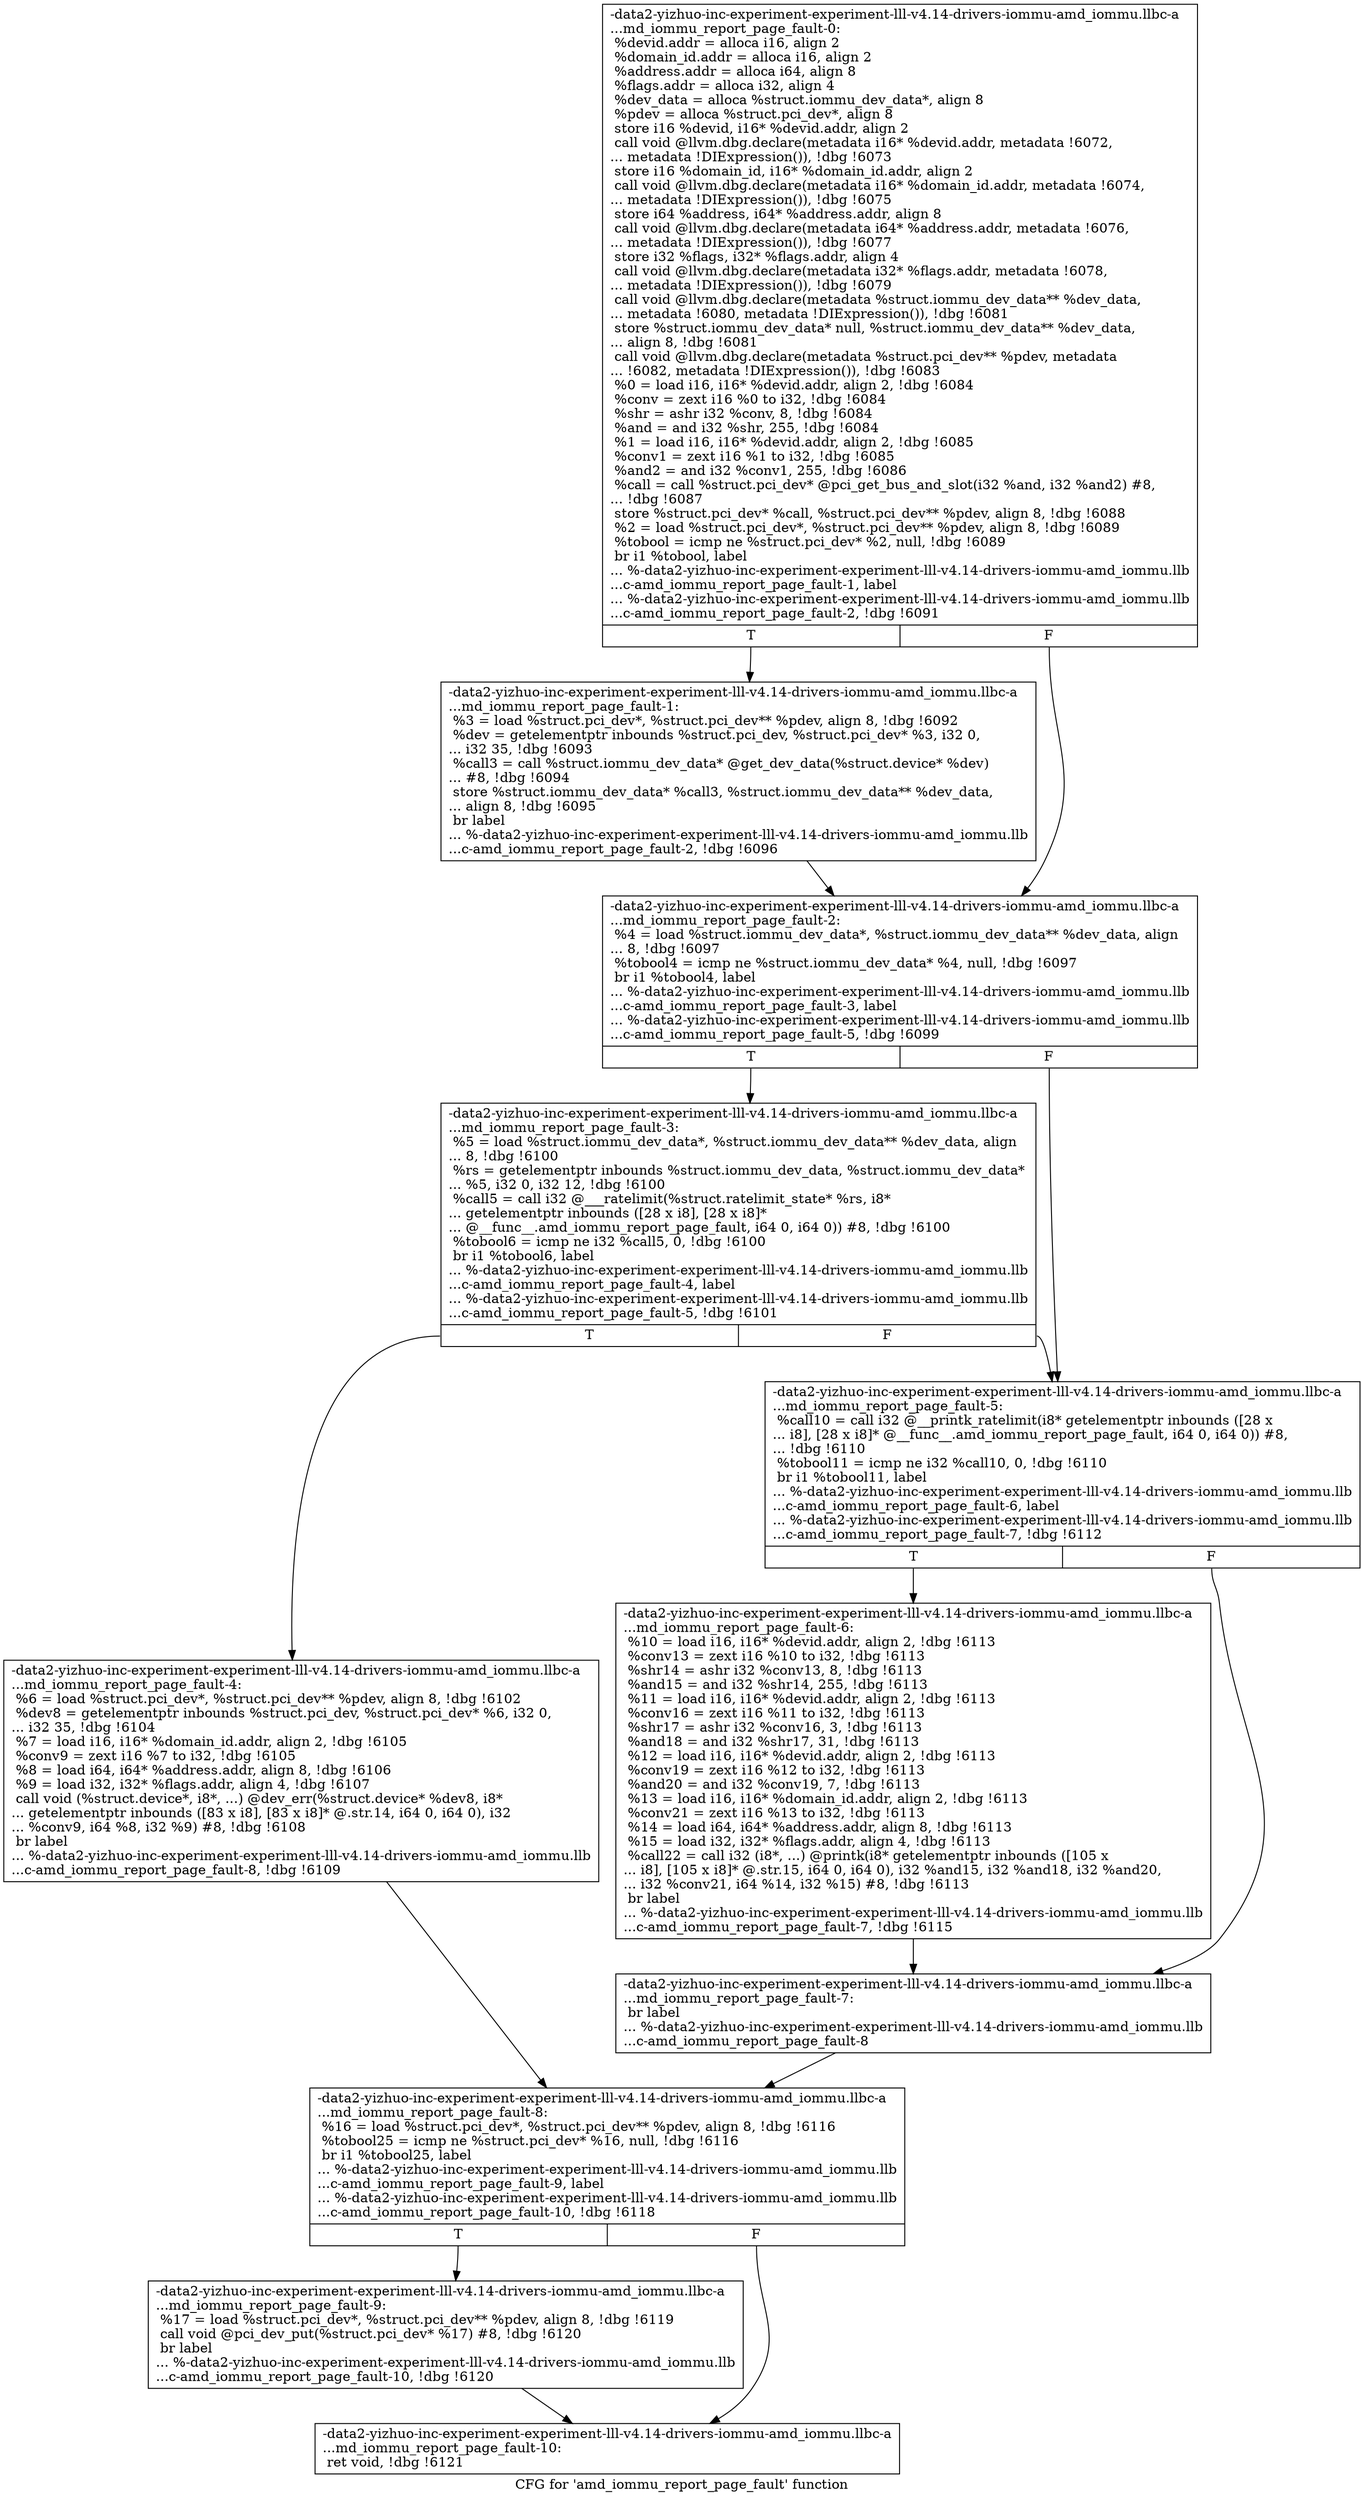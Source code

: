 digraph "CFG for 'amd_iommu_report_page_fault' function" {
	label="CFG for 'amd_iommu_report_page_fault' function";

	Node0x561b94743bb0 [shape=record,label="{-data2-yizhuo-inc-experiment-experiment-lll-v4.14-drivers-iommu-amd_iommu.llbc-a\l...md_iommu_report_page_fault-0:\l  %devid.addr = alloca i16, align 2\l  %domain_id.addr = alloca i16, align 2\l  %address.addr = alloca i64, align 8\l  %flags.addr = alloca i32, align 4\l  %dev_data = alloca %struct.iommu_dev_data*, align 8\l  %pdev = alloca %struct.pci_dev*, align 8\l  store i16 %devid, i16* %devid.addr, align 2\l  call void @llvm.dbg.declare(metadata i16* %devid.addr, metadata !6072,\l... metadata !DIExpression()), !dbg !6073\l  store i16 %domain_id, i16* %domain_id.addr, align 2\l  call void @llvm.dbg.declare(metadata i16* %domain_id.addr, metadata !6074,\l... metadata !DIExpression()), !dbg !6075\l  store i64 %address, i64* %address.addr, align 8\l  call void @llvm.dbg.declare(metadata i64* %address.addr, metadata !6076,\l... metadata !DIExpression()), !dbg !6077\l  store i32 %flags, i32* %flags.addr, align 4\l  call void @llvm.dbg.declare(metadata i32* %flags.addr, metadata !6078,\l... metadata !DIExpression()), !dbg !6079\l  call void @llvm.dbg.declare(metadata %struct.iommu_dev_data** %dev_data,\l... metadata !6080, metadata !DIExpression()), !dbg !6081\l  store %struct.iommu_dev_data* null, %struct.iommu_dev_data** %dev_data,\l... align 8, !dbg !6081\l  call void @llvm.dbg.declare(metadata %struct.pci_dev** %pdev, metadata\l... !6082, metadata !DIExpression()), !dbg !6083\l  %0 = load i16, i16* %devid.addr, align 2, !dbg !6084\l  %conv = zext i16 %0 to i32, !dbg !6084\l  %shr = ashr i32 %conv, 8, !dbg !6084\l  %and = and i32 %shr, 255, !dbg !6084\l  %1 = load i16, i16* %devid.addr, align 2, !dbg !6085\l  %conv1 = zext i16 %1 to i32, !dbg !6085\l  %and2 = and i32 %conv1, 255, !dbg !6086\l  %call = call %struct.pci_dev* @pci_get_bus_and_slot(i32 %and, i32 %and2) #8,\l... !dbg !6087\l  store %struct.pci_dev* %call, %struct.pci_dev** %pdev, align 8, !dbg !6088\l  %2 = load %struct.pci_dev*, %struct.pci_dev** %pdev, align 8, !dbg !6089\l  %tobool = icmp ne %struct.pci_dev* %2, null, !dbg !6089\l  br i1 %tobool, label\l... %-data2-yizhuo-inc-experiment-experiment-lll-v4.14-drivers-iommu-amd_iommu.llb\l...c-amd_iommu_report_page_fault-1, label\l... %-data2-yizhuo-inc-experiment-experiment-lll-v4.14-drivers-iommu-amd_iommu.llb\l...c-amd_iommu_report_page_fault-2, !dbg !6091\l|{<s0>T|<s1>F}}"];
	Node0x561b94743bb0:s0 -> Node0x561b94745710;
	Node0x561b94743bb0:s1 -> Node0x561b94745760;
	Node0x561b94745710 [shape=record,label="{-data2-yizhuo-inc-experiment-experiment-lll-v4.14-drivers-iommu-amd_iommu.llbc-a\l...md_iommu_report_page_fault-1: \l  %3 = load %struct.pci_dev*, %struct.pci_dev** %pdev, align 8, !dbg !6092\l  %dev = getelementptr inbounds %struct.pci_dev, %struct.pci_dev* %3, i32 0,\l... i32 35, !dbg !6093\l  %call3 = call %struct.iommu_dev_data* @get_dev_data(%struct.device* %dev)\l... #8, !dbg !6094\l  store %struct.iommu_dev_data* %call3, %struct.iommu_dev_data** %dev_data,\l... align 8, !dbg !6095\l  br label\l... %-data2-yizhuo-inc-experiment-experiment-lll-v4.14-drivers-iommu-amd_iommu.llb\l...c-amd_iommu_report_page_fault-2, !dbg !6096\l}"];
	Node0x561b94745710 -> Node0x561b94745760;
	Node0x561b94745760 [shape=record,label="{-data2-yizhuo-inc-experiment-experiment-lll-v4.14-drivers-iommu-amd_iommu.llbc-a\l...md_iommu_report_page_fault-2: \l  %4 = load %struct.iommu_dev_data*, %struct.iommu_dev_data** %dev_data, align\l... 8, !dbg !6097\l  %tobool4 = icmp ne %struct.iommu_dev_data* %4, null, !dbg !6097\l  br i1 %tobool4, label\l... %-data2-yizhuo-inc-experiment-experiment-lll-v4.14-drivers-iommu-amd_iommu.llb\l...c-amd_iommu_report_page_fault-3, label\l... %-data2-yizhuo-inc-experiment-experiment-lll-v4.14-drivers-iommu-amd_iommu.llb\l...c-amd_iommu_report_page_fault-5, !dbg !6099\l|{<s0>T|<s1>F}}"];
	Node0x561b94745760:s0 -> Node0x561b947457b0;
	Node0x561b94745760:s1 -> Node0x561b94745850;
	Node0x561b947457b0 [shape=record,label="{-data2-yizhuo-inc-experiment-experiment-lll-v4.14-drivers-iommu-amd_iommu.llbc-a\l...md_iommu_report_page_fault-3: \l  %5 = load %struct.iommu_dev_data*, %struct.iommu_dev_data** %dev_data, align\l... 8, !dbg !6100\l  %rs = getelementptr inbounds %struct.iommu_dev_data, %struct.iommu_dev_data*\l... %5, i32 0, i32 12, !dbg !6100\l  %call5 = call i32 @___ratelimit(%struct.ratelimit_state* %rs, i8*\l... getelementptr inbounds ([28 x i8], [28 x i8]*\l... @__func__.amd_iommu_report_page_fault, i64 0, i64 0)) #8, !dbg !6100\l  %tobool6 = icmp ne i32 %call5, 0, !dbg !6100\l  br i1 %tobool6, label\l... %-data2-yizhuo-inc-experiment-experiment-lll-v4.14-drivers-iommu-amd_iommu.llb\l...c-amd_iommu_report_page_fault-4, label\l... %-data2-yizhuo-inc-experiment-experiment-lll-v4.14-drivers-iommu-amd_iommu.llb\l...c-amd_iommu_report_page_fault-5, !dbg !6101\l|{<s0>T|<s1>F}}"];
	Node0x561b947457b0:s0 -> Node0x561b94745800;
	Node0x561b947457b0:s1 -> Node0x561b94745850;
	Node0x561b94745800 [shape=record,label="{-data2-yizhuo-inc-experiment-experiment-lll-v4.14-drivers-iommu-amd_iommu.llbc-a\l...md_iommu_report_page_fault-4: \l  %6 = load %struct.pci_dev*, %struct.pci_dev** %pdev, align 8, !dbg !6102\l  %dev8 = getelementptr inbounds %struct.pci_dev, %struct.pci_dev* %6, i32 0,\l... i32 35, !dbg !6104\l  %7 = load i16, i16* %domain_id.addr, align 2, !dbg !6105\l  %conv9 = zext i16 %7 to i32, !dbg !6105\l  %8 = load i64, i64* %address.addr, align 8, !dbg !6106\l  %9 = load i32, i32* %flags.addr, align 4, !dbg !6107\l  call void (%struct.device*, i8*, ...) @dev_err(%struct.device* %dev8, i8*\l... getelementptr inbounds ([83 x i8], [83 x i8]* @.str.14, i64 0, i64 0), i32\l... %conv9, i64 %8, i32 %9) #8, !dbg !6108\l  br label\l... %-data2-yizhuo-inc-experiment-experiment-lll-v4.14-drivers-iommu-amd_iommu.llb\l...c-amd_iommu_report_page_fault-8, !dbg !6109\l}"];
	Node0x561b94745800 -> Node0x561b94745940;
	Node0x561b94745850 [shape=record,label="{-data2-yizhuo-inc-experiment-experiment-lll-v4.14-drivers-iommu-amd_iommu.llbc-a\l...md_iommu_report_page_fault-5: \l  %call10 = call i32 @__printk_ratelimit(i8* getelementptr inbounds ([28 x\l... i8], [28 x i8]* @__func__.amd_iommu_report_page_fault, i64 0, i64 0)) #8,\l... !dbg !6110\l  %tobool11 = icmp ne i32 %call10, 0, !dbg !6110\l  br i1 %tobool11, label\l... %-data2-yizhuo-inc-experiment-experiment-lll-v4.14-drivers-iommu-amd_iommu.llb\l...c-amd_iommu_report_page_fault-6, label\l... %-data2-yizhuo-inc-experiment-experiment-lll-v4.14-drivers-iommu-amd_iommu.llb\l...c-amd_iommu_report_page_fault-7, !dbg !6112\l|{<s0>T|<s1>F}}"];
	Node0x561b94745850:s0 -> Node0x561b947458a0;
	Node0x561b94745850:s1 -> Node0x561b947458f0;
	Node0x561b947458a0 [shape=record,label="{-data2-yizhuo-inc-experiment-experiment-lll-v4.14-drivers-iommu-amd_iommu.llbc-a\l...md_iommu_report_page_fault-6: \l  %10 = load i16, i16* %devid.addr, align 2, !dbg !6113\l  %conv13 = zext i16 %10 to i32, !dbg !6113\l  %shr14 = ashr i32 %conv13, 8, !dbg !6113\l  %and15 = and i32 %shr14, 255, !dbg !6113\l  %11 = load i16, i16* %devid.addr, align 2, !dbg !6113\l  %conv16 = zext i16 %11 to i32, !dbg !6113\l  %shr17 = ashr i32 %conv16, 3, !dbg !6113\l  %and18 = and i32 %shr17, 31, !dbg !6113\l  %12 = load i16, i16* %devid.addr, align 2, !dbg !6113\l  %conv19 = zext i16 %12 to i32, !dbg !6113\l  %and20 = and i32 %conv19, 7, !dbg !6113\l  %13 = load i16, i16* %domain_id.addr, align 2, !dbg !6113\l  %conv21 = zext i16 %13 to i32, !dbg !6113\l  %14 = load i64, i64* %address.addr, align 8, !dbg !6113\l  %15 = load i32, i32* %flags.addr, align 4, !dbg !6113\l  %call22 = call i32 (i8*, ...) @printk(i8* getelementptr inbounds ([105 x\l... i8], [105 x i8]* @.str.15, i64 0, i64 0), i32 %and15, i32 %and18, i32 %and20,\l... i32 %conv21, i64 %14, i32 %15) #8, !dbg !6113\l  br label\l... %-data2-yizhuo-inc-experiment-experiment-lll-v4.14-drivers-iommu-amd_iommu.llb\l...c-amd_iommu_report_page_fault-7, !dbg !6115\l}"];
	Node0x561b947458a0 -> Node0x561b947458f0;
	Node0x561b947458f0 [shape=record,label="{-data2-yizhuo-inc-experiment-experiment-lll-v4.14-drivers-iommu-amd_iommu.llbc-a\l...md_iommu_report_page_fault-7: \l  br label\l... %-data2-yizhuo-inc-experiment-experiment-lll-v4.14-drivers-iommu-amd_iommu.llb\l...c-amd_iommu_report_page_fault-8\l}"];
	Node0x561b947458f0 -> Node0x561b94745940;
	Node0x561b94745940 [shape=record,label="{-data2-yizhuo-inc-experiment-experiment-lll-v4.14-drivers-iommu-amd_iommu.llbc-a\l...md_iommu_report_page_fault-8: \l  %16 = load %struct.pci_dev*, %struct.pci_dev** %pdev, align 8, !dbg !6116\l  %tobool25 = icmp ne %struct.pci_dev* %16, null, !dbg !6116\l  br i1 %tobool25, label\l... %-data2-yizhuo-inc-experiment-experiment-lll-v4.14-drivers-iommu-amd_iommu.llb\l...c-amd_iommu_report_page_fault-9, label\l... %-data2-yizhuo-inc-experiment-experiment-lll-v4.14-drivers-iommu-amd_iommu.llb\l...c-amd_iommu_report_page_fault-10, !dbg !6118\l|{<s0>T|<s1>F}}"];
	Node0x561b94745940:s0 -> Node0x561b94745990;
	Node0x561b94745940:s1 -> Node0x561b947459e0;
	Node0x561b94745990 [shape=record,label="{-data2-yizhuo-inc-experiment-experiment-lll-v4.14-drivers-iommu-amd_iommu.llbc-a\l...md_iommu_report_page_fault-9: \l  %17 = load %struct.pci_dev*, %struct.pci_dev** %pdev, align 8, !dbg !6119\l  call void @pci_dev_put(%struct.pci_dev* %17) #8, !dbg !6120\l  br label\l... %-data2-yizhuo-inc-experiment-experiment-lll-v4.14-drivers-iommu-amd_iommu.llb\l...c-amd_iommu_report_page_fault-10, !dbg !6120\l}"];
	Node0x561b94745990 -> Node0x561b947459e0;
	Node0x561b947459e0 [shape=record,label="{-data2-yizhuo-inc-experiment-experiment-lll-v4.14-drivers-iommu-amd_iommu.llbc-a\l...md_iommu_report_page_fault-10: \l  ret void, !dbg !6121\l}"];
}
